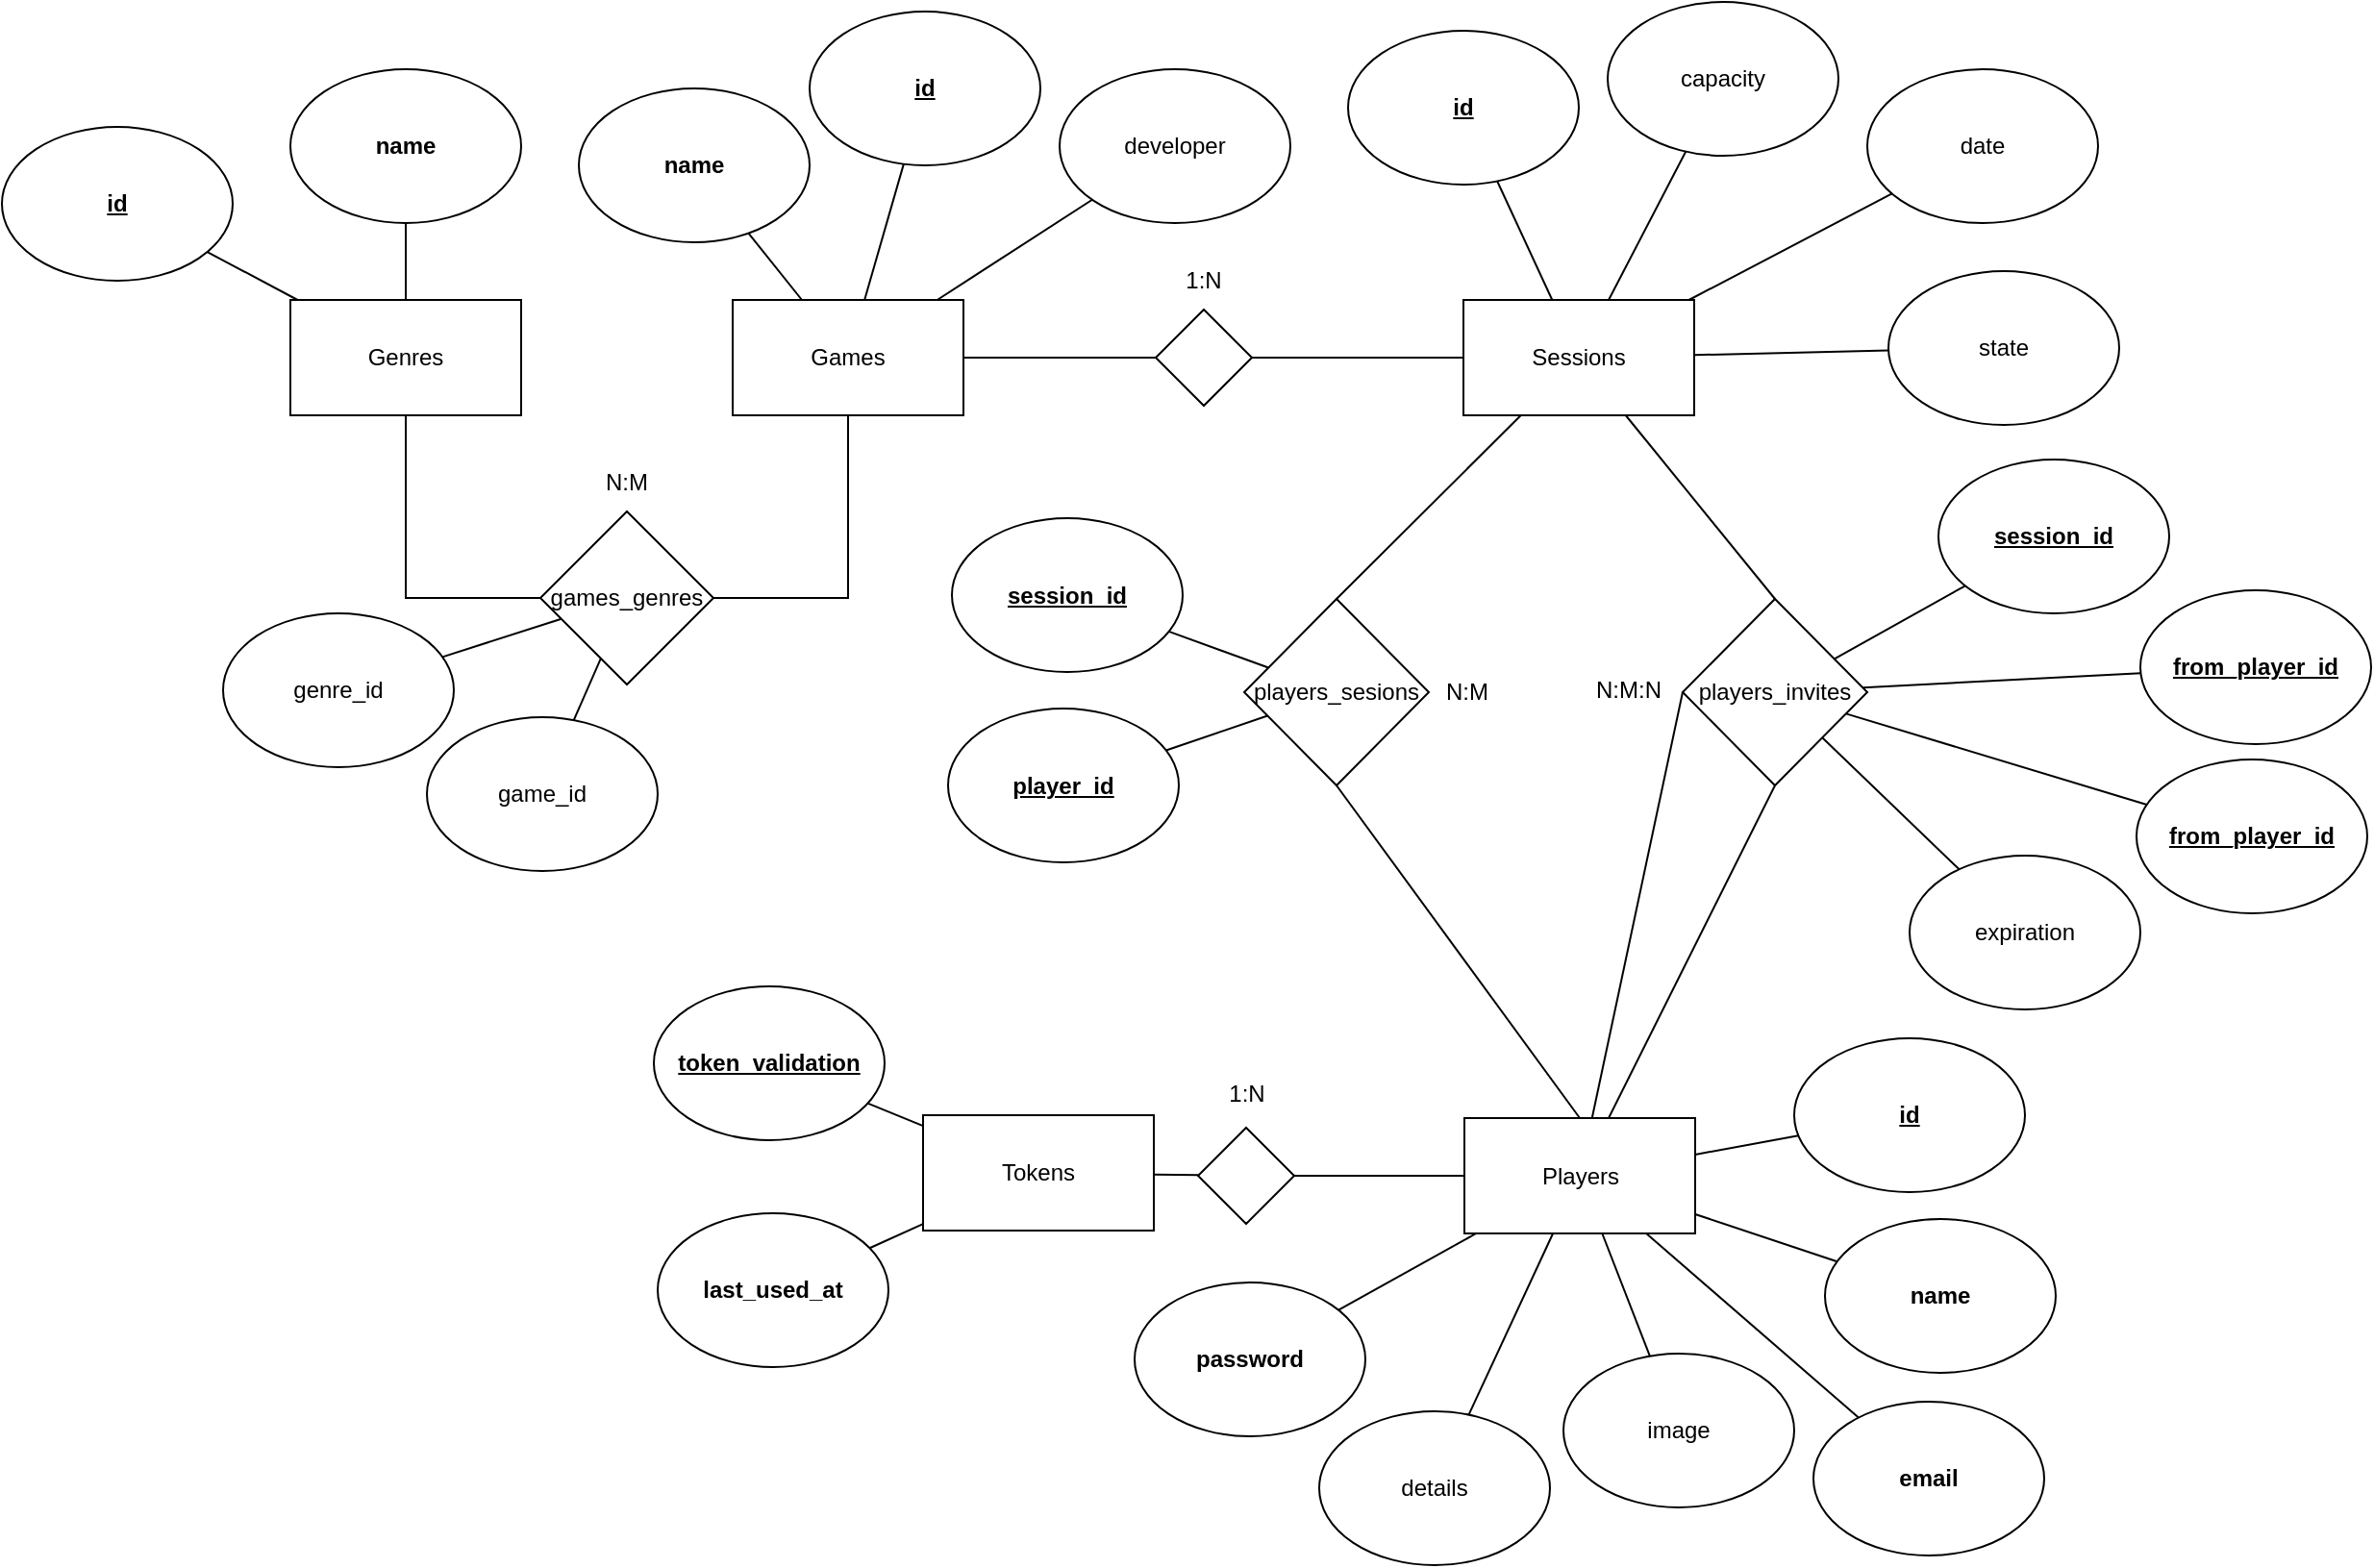 <mxfile version="24.4.14" type="device">
  <diagram id="ayTRVRE_m9NbCNSnkudH" name="Page-1">
    <mxGraphModel dx="1434" dy="1138" grid="0" gridSize="10" guides="1" tooltips="1" connect="1" arrows="1" fold="1" page="0" pageScale="1" pageWidth="850" pageHeight="1100" background="none" math="0" shadow="0">
      <root>
        <mxCell id="0" />
        <mxCell id="1" parent="0" />
        <mxCell id="2" value="Genres" style="rounded=0;whiteSpace=wrap;html=1;" parent="1" vertex="1">
          <mxGeometry x="170" y="150" width="120" height="60" as="geometry" />
        </mxCell>
        <mxCell id="5" value="Games" style="whiteSpace=wrap;html=1;rounded=0;" parent="1" vertex="1">
          <mxGeometry x="400" y="150" width="120" height="60" as="geometry" />
        </mxCell>
        <mxCell id="7" value="&lt;u&gt;&lt;b&gt;id&lt;/b&gt;&lt;/u&gt;" style="ellipse;whiteSpace=wrap;html=1;" parent="1" vertex="1">
          <mxGeometry x="20" y="60" width="120" height="80" as="geometry" />
        </mxCell>
        <mxCell id="8" value="&lt;b&gt;name&lt;/b&gt;" style="ellipse;whiteSpace=wrap;html=1;" parent="1" vertex="1">
          <mxGeometry x="170" y="30" width="120" height="80" as="geometry" />
        </mxCell>
        <mxCell id="10" value="" style="endArrow=none;html=1;rounded=0;" parent="1" source="2" target="8" edge="1">
          <mxGeometry width="50" height="50" relative="1" as="geometry">
            <mxPoint x="190" y="110" as="sourcePoint" />
            <mxPoint x="240" y="60" as="targetPoint" />
          </mxGeometry>
        </mxCell>
        <mxCell id="11" value="" style="endArrow=none;html=1;rounded=0;" parent="1" source="7" target="2" edge="1">
          <mxGeometry width="50" height="50" relative="1" as="geometry">
            <mxPoint x="190" y="110" as="sourcePoint" />
            <mxPoint x="240" y="60" as="targetPoint" />
          </mxGeometry>
        </mxCell>
        <mxCell id="12" value="&lt;b&gt;name&lt;/b&gt;" style="ellipse;whiteSpace=wrap;html=1;" parent="1" vertex="1">
          <mxGeometry x="320" y="40" width="120" height="80" as="geometry" />
        </mxCell>
        <mxCell id="13" value="&lt;b&gt;&lt;u&gt;id&lt;/u&gt;&lt;/b&gt;" style="ellipse;whiteSpace=wrap;html=1;" parent="1" vertex="1">
          <mxGeometry x="440" width="120" height="80" as="geometry" />
        </mxCell>
        <mxCell id="14" value="developer" style="ellipse;whiteSpace=wrap;html=1;" parent="1" vertex="1">
          <mxGeometry x="570" y="30" width="120" height="80" as="geometry" />
        </mxCell>
        <mxCell id="15" value="" style="endArrow=none;html=1;rounded=0;" parent="1" source="14" target="5" edge="1">
          <mxGeometry width="50" height="50" relative="1" as="geometry">
            <mxPoint x="348" y="-26" as="sourcePoint" />
            <mxPoint x="440" y="180" as="targetPoint" />
          </mxGeometry>
        </mxCell>
        <mxCell id="16" value="" style="endArrow=none;html=1;rounded=0;" parent="1" source="12" target="5" edge="1">
          <mxGeometry width="50" height="50" relative="1" as="geometry">
            <mxPoint x="358" y="-16" as="sourcePoint" />
            <mxPoint x="410" y="10" as="targetPoint" />
          </mxGeometry>
        </mxCell>
        <mxCell id="17" value="" style="endArrow=none;html=1;rounded=0;" parent="1" source="13" target="5" edge="1">
          <mxGeometry width="50" height="50" relative="1" as="geometry">
            <mxPoint x="368" y="-6" as="sourcePoint" />
            <mxPoint x="420" y="20" as="targetPoint" />
          </mxGeometry>
        </mxCell>
        <mxCell id="23" value="games_genres" style="rhombus;whiteSpace=wrap;html=1;rounded=0;" parent="1" vertex="1">
          <mxGeometry x="300" y="260" width="90" height="90" as="geometry" />
        </mxCell>
        <mxCell id="29" value="Sessions" style="rounded=0;whiteSpace=wrap;html=1;fillStyle=auto;strokeColor=#000000;gradientColor=none;" parent="1" vertex="1">
          <mxGeometry x="780" y="150" width="120" height="60" as="geometry" />
        </mxCell>
        <mxCell id="31" value="date" style="ellipse;whiteSpace=wrap;html=1;" parent="1" vertex="1">
          <mxGeometry x="990" y="30" width="120" height="80" as="geometry" />
        </mxCell>
        <mxCell id="32" value="capacity" style="ellipse;whiteSpace=wrap;html=1;" parent="1" vertex="1">
          <mxGeometry x="855" y="-5" width="120" height="80" as="geometry" />
        </mxCell>
        <mxCell id="33" value="&lt;b&gt;&lt;u&gt;id&lt;/u&gt;&lt;/b&gt;" style="ellipse;whiteSpace=wrap;html=1;" parent="1" vertex="1">
          <mxGeometry x="720" y="10" width="120" height="80" as="geometry" />
        </mxCell>
        <mxCell id="34" value="" style="endArrow=none;html=1;rounded=0;" parent="1" source="31" target="29" edge="1">
          <mxGeometry width="50" height="50" relative="1" as="geometry">
            <mxPoint x="548.444" y="94.021" as="sourcePoint" />
            <mxPoint x="487.692" y="160" as="targetPoint" />
          </mxGeometry>
        </mxCell>
        <mxCell id="35" value="" style="endArrow=none;html=1;rounded=0;" parent="1" source="32" target="29" edge="1">
          <mxGeometry width="50" height="50" relative="1" as="geometry">
            <mxPoint x="558.444" y="104.021" as="sourcePoint" />
            <mxPoint x="497.692" y="170" as="targetPoint" />
          </mxGeometry>
        </mxCell>
        <mxCell id="36" value="" style="endArrow=none;html=1;rounded=0;" parent="1" source="33" target="29" edge="1">
          <mxGeometry width="50" height="50" relative="1" as="geometry">
            <mxPoint x="568.444" y="114.021" as="sourcePoint" />
            <mxPoint x="507.692" y="180" as="targetPoint" />
          </mxGeometry>
        </mxCell>
        <mxCell id="37" value="" style="rhombus;whiteSpace=wrap;html=1;rounded=0;" parent="1" vertex="1">
          <mxGeometry x="620" y="155" width="50" height="50" as="geometry" />
        </mxCell>
        <mxCell id="42" value="N:M" style="text;html=1;strokeColor=none;fillColor=none;align=center;verticalAlign=middle;whiteSpace=wrap;rounded=0;fillStyle=auto;" parent="1" vertex="1">
          <mxGeometry x="315" y="230" width="60" height="30" as="geometry" />
        </mxCell>
        <mxCell id="43" value="1:N" style="text;html=1;strokeColor=none;fillColor=none;align=center;verticalAlign=middle;whiteSpace=wrap;rounded=0;fillStyle=auto;" parent="1" vertex="1">
          <mxGeometry x="615" y="125" width="60" height="30" as="geometry" />
        </mxCell>
        <mxCell id="44" value="Players" style="whiteSpace=wrap;html=1;rounded=0;" parent="1" vertex="1">
          <mxGeometry x="780.5" y="575.5" width="120" height="60" as="geometry" />
        </mxCell>
        <mxCell id="45" value="&lt;b&gt;&lt;u&gt;id&lt;/u&gt;&lt;/b&gt;" style="ellipse;whiteSpace=wrap;html=1;" parent="1" vertex="1">
          <mxGeometry x="952" y="534" width="120" height="80" as="geometry" />
        </mxCell>
        <mxCell id="46" value="" style="endArrow=none;html=1;rounded=0;" parent="1" source="44" target="50" edge="1">
          <mxGeometry width="50" height="50" relative="1" as="geometry">
            <mxPoint x="985.887" y="417.17" as="sourcePoint" />
            <mxPoint x="903.5" y="434" as="targetPoint" />
          </mxGeometry>
        </mxCell>
        <mxCell id="47" value="" style="endArrow=none;html=1;rounded=0;" parent="1" source="44" target="49" edge="1">
          <mxGeometry width="50" height="50" relative="1" as="geometry">
            <mxPoint x="995.887" y="427.17" as="sourcePoint" />
            <mxPoint x="913.5" y="444" as="targetPoint" />
          </mxGeometry>
        </mxCell>
        <mxCell id="48" value="" style="endArrow=none;html=1;rounded=0;" parent="1" source="44" target="45" edge="1">
          <mxGeometry width="50" height="50" relative="1" as="geometry">
            <mxPoint x="1005.887" y="437.17" as="sourcePoint" />
            <mxPoint x="923.5" y="454" as="targetPoint" />
          </mxGeometry>
        </mxCell>
        <mxCell id="49" value="&lt;b&gt;name&lt;/b&gt;" style="ellipse;whiteSpace=wrap;html=1;" parent="1" vertex="1">
          <mxGeometry x="968" y="628" width="120" height="80" as="geometry" />
        </mxCell>
        <mxCell id="50" value="&lt;b&gt;email&lt;/b&gt;" style="ellipse;whiteSpace=wrap;html=1;" parent="1" vertex="1">
          <mxGeometry x="962" y="723" width="120" height="80" as="geometry" />
        </mxCell>
        <mxCell id="53" value="players_sesions" style="rhombus;whiteSpace=wrap;html=1;rounded=0;" parent="1" vertex="1">
          <mxGeometry x="666" y="305.5" width="96" height="97" as="geometry" />
        </mxCell>
        <mxCell id="54" value="N:M" style="text;html=1;strokeColor=none;fillColor=none;align=center;verticalAlign=middle;whiteSpace=wrap;rounded=0;fillStyle=auto;" parent="1" vertex="1">
          <mxGeometry x="752" y="339" width="60" height="30" as="geometry" />
        </mxCell>
        <mxCell id="58" value="" style="endArrow=none;html=1;rounded=0;exitX=0.5;exitY=0;exitDx=0;exitDy=0;" parent="1" source="53" target="29" edge="1">
          <mxGeometry width="50" height="50" relative="1" as="geometry">
            <mxPoint x="690" y="300" as="sourcePoint" />
            <mxPoint x="740" y="250" as="targetPoint" />
          </mxGeometry>
        </mxCell>
        <mxCell id="59" value="" style="endArrow=none;html=1;rounded=0;exitX=0.5;exitY=0;exitDx=0;exitDy=0;entryX=0.5;entryY=1;entryDx=0;entryDy=0;" parent="1" source="44" target="53" edge="1">
          <mxGeometry width="50" height="50" relative="1" as="geometry">
            <mxPoint x="793" y="423" as="sourcePoint" />
            <mxPoint x="833" y="383" as="targetPoint" />
          </mxGeometry>
        </mxCell>
        <mxCell id="60" value="" style="endArrow=none;html=1;rounded=0;" parent="1" source="5" target="37" edge="1">
          <mxGeometry width="50" height="50" relative="1" as="geometry">
            <mxPoint x="610" y="310" as="sourcePoint" />
            <mxPoint x="660" y="260" as="targetPoint" />
          </mxGeometry>
        </mxCell>
        <mxCell id="61" value="" style="endArrow=none;html=1;rounded=0;" parent="1" source="37" target="29" edge="1">
          <mxGeometry width="50" height="50" relative="1" as="geometry">
            <mxPoint x="610" y="310" as="sourcePoint" />
            <mxPoint x="660" y="260" as="targetPoint" />
          </mxGeometry>
        </mxCell>
        <mxCell id="63" value="" style="endArrow=none;html=1;rounded=0;" parent="1" source="23" target="5" edge="1">
          <mxGeometry width="50" height="50" relative="1" as="geometry">
            <mxPoint x="610" y="310" as="sourcePoint" />
            <mxPoint x="660" y="260" as="targetPoint" />
            <Array as="points">
              <mxPoint x="460" y="305" />
            </Array>
          </mxGeometry>
        </mxCell>
        <mxCell id="64" value="" style="endArrow=none;html=1;rounded=0;" parent="1" source="23" target="2" edge="1">
          <mxGeometry width="50" height="50" relative="1" as="geometry">
            <mxPoint x="610" y="310" as="sourcePoint" />
            <mxPoint x="660" y="260" as="targetPoint" />
            <Array as="points">
              <mxPoint x="230" y="305" />
            </Array>
          </mxGeometry>
        </mxCell>
        <mxCell id="65" value="" style="endArrow=none;html=1;rounded=0;" parent="1" source="66" target="23" edge="1">
          <mxGeometry width="50" height="50" relative="1" as="geometry">
            <mxPoint x="610" y="310" as="sourcePoint" />
            <mxPoint x="660" y="260" as="targetPoint" />
          </mxGeometry>
        </mxCell>
        <mxCell id="66" value="game_id" style="ellipse;whiteSpace=wrap;html=1;" parent="1" vertex="1">
          <mxGeometry x="241" y="367" width="120" height="80" as="geometry" />
        </mxCell>
        <mxCell id="67" value="genre_id" style="ellipse;whiteSpace=wrap;html=1;" parent="1" vertex="1">
          <mxGeometry x="135" y="313" width="120" height="80" as="geometry" />
        </mxCell>
        <mxCell id="68" value="" style="endArrow=none;html=1;rounded=0;" parent="1" source="67" target="23" edge="1">
          <mxGeometry width="50" height="50" relative="1" as="geometry">
            <mxPoint x="440.3" y="415.244" as="sourcePoint" />
            <mxPoint x="375.7" y="339.3" as="targetPoint" />
          </mxGeometry>
        </mxCell>
        <mxCell id="69" value="Tokens" style="rounded=0;whiteSpace=wrap;html=1;" parent="1" vertex="1">
          <mxGeometry x="499" y="574" width="120" height="60" as="geometry" />
        </mxCell>
        <mxCell id="70" value="&lt;b&gt;&lt;u&gt;token_validation&lt;/u&gt;&lt;/b&gt;" style="ellipse;whiteSpace=wrap;html=1;" parent="1" vertex="1">
          <mxGeometry x="359" y="507" width="120" height="80" as="geometry" />
        </mxCell>
        <mxCell id="72" value="&lt;b&gt;last_used_at&lt;/b&gt;" style="ellipse;whiteSpace=wrap;html=1;" parent="1" vertex="1">
          <mxGeometry x="361" y="625" width="120" height="80" as="geometry" />
        </mxCell>
        <mxCell id="73" value="" style="endArrow=none;html=1;rounded=0;" parent="1" source="70" target="69" edge="1">
          <mxGeometry width="50" height="50" relative="1" as="geometry">
            <mxPoint x="408" y="533" as="sourcePoint" />
            <mxPoint x="496.171" y="628" as="targetPoint" />
          </mxGeometry>
        </mxCell>
        <mxCell id="75" value="" style="endArrow=none;html=1;rounded=0;" parent="1" source="72" target="69" edge="1">
          <mxGeometry width="50" height="50" relative="1" as="geometry">
            <mxPoint x="408" y="533" as="sourcePoint" />
            <mxPoint x="483" y="661.681" as="targetPoint" />
          </mxGeometry>
        </mxCell>
        <mxCell id="77" value="" style="endArrow=none;html=1;rounded=0;" parent="1" source="89" target="44" edge="1">
          <mxGeometry width="50" height="50" relative="1" as="geometry">
            <mxPoint x="597" y="605.5" as="sourcePoint" />
            <mxPoint x="523.5" y="446" as="targetPoint" />
          </mxGeometry>
        </mxCell>
        <mxCell id="79" value="" style="endArrow=none;html=1;rounded=0;" parent="1" source="69" target="89" edge="1">
          <mxGeometry width="50" height="50" relative="1" as="geometry">
            <mxPoint x="438.5" y="631" as="sourcePoint" />
            <mxPoint x="573.5" y="625.5" as="targetPoint" />
          </mxGeometry>
        </mxCell>
        <mxCell id="80" value="1:N" style="text;html=1;align=center;verticalAlign=middle;resizable=0;points=[];autosize=1;strokeColor=none;fillColor=none;" parent="1" vertex="1">
          <mxGeometry x="648.5" y="549.5" width="37" height="26" as="geometry" />
        </mxCell>
        <mxCell id="81" value="state" style="ellipse;whiteSpace=wrap;html=1;" parent="1" vertex="1">
          <mxGeometry x="1001" y="135" width="120" height="80" as="geometry" />
        </mxCell>
        <mxCell id="83" value="" style="endArrow=none;html=1;rounded=0;" parent="1" source="81" target="29" edge="1">
          <mxGeometry width="50" height="50" relative="1" as="geometry">
            <mxPoint x="992.53" y="161.494" as="sourcePoint" />
            <mxPoint x="910" y="178" as="targetPoint" />
          </mxGeometry>
        </mxCell>
        <mxCell id="84" value="&lt;b&gt;&lt;u&gt;session_id&lt;/u&gt;&lt;/b&gt;" style="ellipse;whiteSpace=wrap;html=1;" parent="1" vertex="1">
          <mxGeometry x="514" y="263.5" width="120" height="80" as="geometry" />
        </mxCell>
        <mxCell id="85" value="&lt;b&gt;&lt;u&gt;player_id&lt;/u&gt;&lt;/b&gt;" style="ellipse;whiteSpace=wrap;html=1;" parent="1" vertex="1">
          <mxGeometry x="512" y="362.5" width="120" height="80" as="geometry" />
        </mxCell>
        <mxCell id="87" value="" style="endArrow=none;html=1;rounded=0;" parent="1" source="53" target="85" edge="1">
          <mxGeometry width="50" height="50" relative="1" as="geometry">
            <mxPoint x="846.522" y="258.738" as="sourcePoint" />
            <mxPoint x="784" y="239.144" as="targetPoint" />
          </mxGeometry>
        </mxCell>
        <mxCell id="88" value="" style="endArrow=none;html=1;rounded=0;" parent="1" source="84" target="53" edge="1">
          <mxGeometry width="50" height="50" relative="1" as="geometry">
            <mxPoint x="856.522" y="268.738" as="sourcePoint" />
            <mxPoint x="794" y="249.144" as="targetPoint" />
          </mxGeometry>
        </mxCell>
        <mxCell id="89" value="" style="rhombus;whiteSpace=wrap;html=1;rounded=0;" parent="1" vertex="1">
          <mxGeometry x="642" y="580.5" width="50" height="50" as="geometry" />
        </mxCell>
        <mxCell id="90" value="players_invites" style="rhombus;whiteSpace=wrap;html=1;rounded=0;" parent="1" vertex="1">
          <mxGeometry x="894" y="305.5" width="96" height="97" as="geometry" />
        </mxCell>
        <mxCell id="91" value="N:M:N" style="text;html=1;strokeColor=none;fillColor=none;align=center;verticalAlign=middle;whiteSpace=wrap;rounded=0;fillStyle=auto;" parent="1" vertex="1">
          <mxGeometry x="836" y="338" width="60" height="30" as="geometry" />
        </mxCell>
        <mxCell id="93" value="&lt;b&gt;&lt;u&gt;session_id&lt;/u&gt;&lt;/b&gt;" style="ellipse;whiteSpace=wrap;html=1;" parent="1" vertex="1">
          <mxGeometry x="1027" y="233" width="120" height="80" as="geometry" />
        </mxCell>
        <mxCell id="94" value="&lt;b&gt;&lt;u&gt;from_player_id&lt;/u&gt;&lt;/b&gt;" style="ellipse;whiteSpace=wrap;html=1;" parent="1" vertex="1">
          <mxGeometry x="1132" y="301" width="120" height="80" as="geometry" />
        </mxCell>
        <mxCell id="95" value="" style="endArrow=none;html=1;rounded=0;" parent="1" source="90" target="94" edge="1">
          <mxGeometry width="50" height="50" relative="1" as="geometry">
            <mxPoint x="1058.522" y="316.238" as="sourcePoint" />
            <mxPoint x="996" y="296.644" as="targetPoint" />
          </mxGeometry>
        </mxCell>
        <mxCell id="96" value="" style="endArrow=none;html=1;rounded=0;" parent="1" source="93" target="90" edge="1">
          <mxGeometry width="50" height="50" relative="1" as="geometry">
            <mxPoint x="1068.522" y="326.238" as="sourcePoint" />
            <mxPoint x="1006" y="306.644" as="targetPoint" />
          </mxGeometry>
        </mxCell>
        <mxCell id="98" value="" style="endArrow=none;html=1;rounded=0;exitX=0.5;exitY=0;exitDx=0;exitDy=0;" parent="1" source="90" target="29" edge="1">
          <mxGeometry width="50" height="50" relative="1" as="geometry">
            <mxPoint x="714" y="285" as="sourcePoint" />
            <mxPoint x="807.053" y="220" as="targetPoint" />
          </mxGeometry>
        </mxCell>
        <mxCell id="99" value="" style="endArrow=none;html=1;rounded=0;exitX=0;exitY=0.5;exitDx=0;exitDy=0;" parent="1" source="90" target="44" edge="1">
          <mxGeometry width="50" height="50" relative="1" as="geometry">
            <mxPoint x="952" y="322.5" as="sourcePoint" />
            <mxPoint x="873.094" y="220" as="targetPoint" />
          </mxGeometry>
        </mxCell>
        <mxCell id="100" value="" style="endArrow=none;html=1;rounded=0;exitX=0.5;exitY=1;exitDx=0;exitDy=0;" parent="1" source="90" target="44" edge="1">
          <mxGeometry width="50" height="50" relative="1" as="geometry">
            <mxPoint x="904" y="371" as="sourcePoint" />
            <mxPoint x="851.003" y="515.5" as="targetPoint" />
          </mxGeometry>
        </mxCell>
        <mxCell id="101" value="&lt;b&gt;&lt;u&gt;from_player_id&lt;/u&gt;&lt;/b&gt;" style="ellipse;whiteSpace=wrap;html=1;" parent="1" vertex="1">
          <mxGeometry x="1130" y="389" width="120" height="80" as="geometry" />
        </mxCell>
        <mxCell id="102" value="" style="endArrow=none;html=1;rounded=0;" parent="1" source="90" target="101" edge="1">
          <mxGeometry width="50" height="50" relative="1" as="geometry">
            <mxPoint x="996.478" y="367.442" as="sourcePoint" />
            <mxPoint x="1142.427" y="355.766" as="targetPoint" />
          </mxGeometry>
        </mxCell>
        <mxCell id="103" value="expiration" style="ellipse;whiteSpace=wrap;html=1;" parent="1" vertex="1">
          <mxGeometry x="1012" y="439" width="120" height="80" as="geometry" />
        </mxCell>
        <mxCell id="104" value="" style="endArrow=none;html=1;rounded=0;" parent="1" source="90" target="103" edge="1">
          <mxGeometry width="50" height="50" relative="1" as="geometry">
            <mxPoint x="989.755" y="381.352" as="sourcePoint" />
            <mxPoint x="1144.51" y="423.785" as="targetPoint" />
          </mxGeometry>
        </mxCell>
        <mxCell id="GGd68-BrvpQgbRnR3oPS-104" value="&lt;b&gt;password&lt;/b&gt;" style="ellipse;whiteSpace=wrap;html=1;" vertex="1" parent="1">
          <mxGeometry x="609" y="661" width="120" height="80" as="geometry" />
        </mxCell>
        <mxCell id="GGd68-BrvpQgbRnR3oPS-105" value="image" style="ellipse;whiteSpace=wrap;html=1;" vertex="1" parent="1">
          <mxGeometry x="832" y="698" width="120" height="80" as="geometry" />
        </mxCell>
        <mxCell id="GGd68-BrvpQgbRnR3oPS-106" value="" style="endArrow=none;html=1;rounded=0;" edge="1" parent="1" source="44" target="GGd68-BrvpQgbRnR3oPS-104">
          <mxGeometry width="50" height="50" relative="1" as="geometry">
            <mxPoint x="855.5" y="646" as="sourcePoint" />
            <mxPoint x="877.5" y="768" as="targetPoint" />
          </mxGeometry>
        </mxCell>
        <mxCell id="GGd68-BrvpQgbRnR3oPS-107" value="" style="endArrow=none;html=1;rounded=0;" edge="1" parent="1" source="44" target="GGd68-BrvpQgbRnR3oPS-105">
          <mxGeometry width="50" height="50" relative="1" as="geometry">
            <mxPoint x="818.5" y="646" as="sourcePoint" />
            <mxPoint x="781.5" y="680" as="targetPoint" />
          </mxGeometry>
        </mxCell>
        <mxCell id="GGd68-BrvpQgbRnR3oPS-108" value="details" style="ellipse;whiteSpace=wrap;html=1;" vertex="1" parent="1">
          <mxGeometry x="705" y="728" width="120" height="80" as="geometry" />
        </mxCell>
        <mxCell id="GGd68-BrvpQgbRnR3oPS-109" value="" style="endArrow=none;html=1;rounded=0;" edge="1" parent="1" source="44" target="GGd68-BrvpQgbRnR3oPS-108">
          <mxGeometry width="50" height="50" relative="1" as="geometry">
            <mxPoint x="862" y="646" as="sourcePoint" />
            <mxPoint x="887" y="709" as="targetPoint" />
          </mxGeometry>
        </mxCell>
      </root>
    </mxGraphModel>
  </diagram>
</mxfile>
